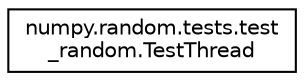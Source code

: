 digraph "Graphical Class Hierarchy"
{
 // LATEX_PDF_SIZE
  edge [fontname="Helvetica",fontsize="10",labelfontname="Helvetica",labelfontsize="10"];
  node [fontname="Helvetica",fontsize="10",shape=record];
  rankdir="LR";
  Node0 [label="numpy.random.tests.test\l_random.TestThread",height=0.2,width=0.4,color="black", fillcolor="white", style="filled",URL="$classnumpy_1_1random_1_1tests_1_1test__random_1_1TestThread.html",tooltip=" "];
}
